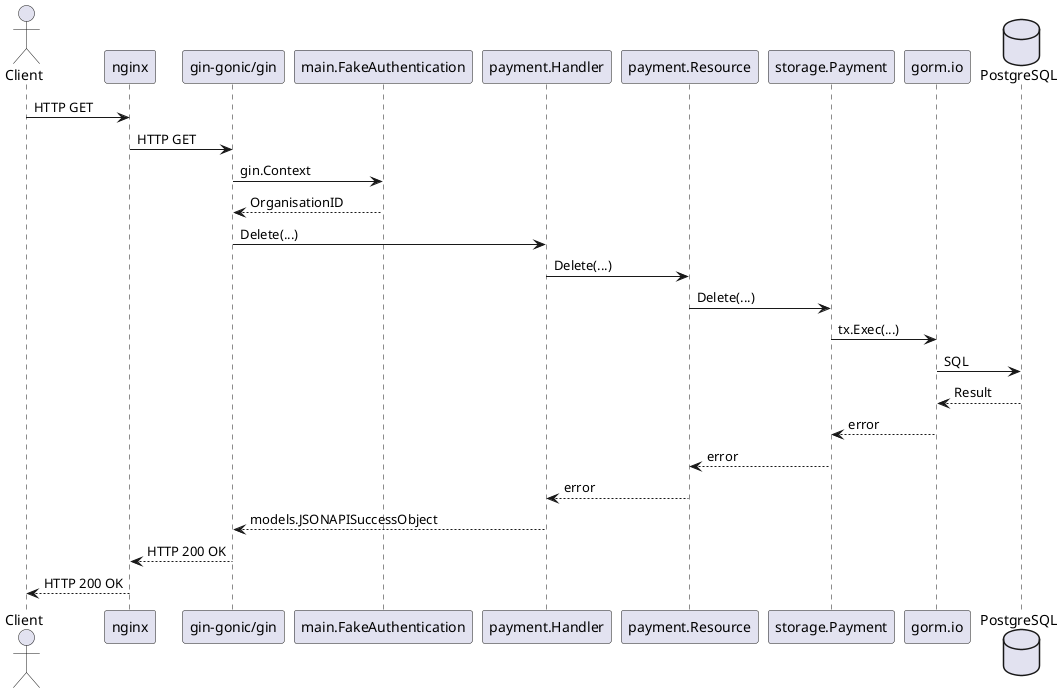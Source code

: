 @startuml payment_sequence_delete

actor Client
database "PostgreSQL"

Client -> "nginx": HTTP GET
"nginx" -> "gin-gonic/gin": HTTP GET
"gin-gonic/gin" -> "main.FakeAuthentication": gin.Context
"main.FakeAuthentication" --> "gin-gonic/gin": OrganisationID
"gin-gonic/gin" -> "payment.Handler": Delete(...)
"payment.Handler" -> "payment.Resource": Delete(...)
"payment.Resource" -> "storage.Payment": Delete(...)
"storage.Payment" -> "gorm.io": tx.Exec(...)
"gorm.io" -> "PostgreSQL": SQL
"PostgreSQL" --> "gorm.io": Result
"gorm.io" --> "storage.Payment": error
"storage.Payment" --> "payment.Resource": error
"payment.Resource" --> "payment.Handler": error
"payment.Handler" --> "gin-gonic/gin": models.JSONAPISuccessObject
"gin-gonic/gin" --> "nginx": HTTP 200 OK
"nginx" --> Client: HTTP 200 OK

participant Client order 10
participant "nginx" order 15
participant "gin-gonic/gin" order 20
participant "main.FakeAuthentication" order 25
participant "payment.Handler" order 30
participant "payment.Resource" order 40
participant "storage.Payment" order 50
participant "gorm.io" order 60
participant "PostgreSQL" order 70
@enduml
